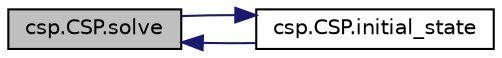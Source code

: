 digraph "csp.CSP.solve"
{
  edge [fontname="Helvetica",fontsize="10",labelfontname="Helvetica",labelfontsize="10"];
  node [fontname="Helvetica",fontsize="10",shape=record];
  rankdir="LR";
  Node1 [label="csp.CSP.solve",height=0.2,width=0.4,color="black", fillcolor="grey75", style="filled", fontcolor="black"];
  Node1 -> Node2 [dir="back",color="midnightblue",fontsize="10",style="solid",fontname="Helvetica"];
  Node2 [label="csp.CSP.initial_state",height=0.2,width=0.4,color="black", fillcolor="white", style="filled",URL="$classcsp_1_1_c_s_p.html#a0761da7d547113252312d3aefdf2865a"];
  Node2 -> Node1 [dir="back",color="midnightblue",fontsize="10",style="solid",fontname="Helvetica"];
}
